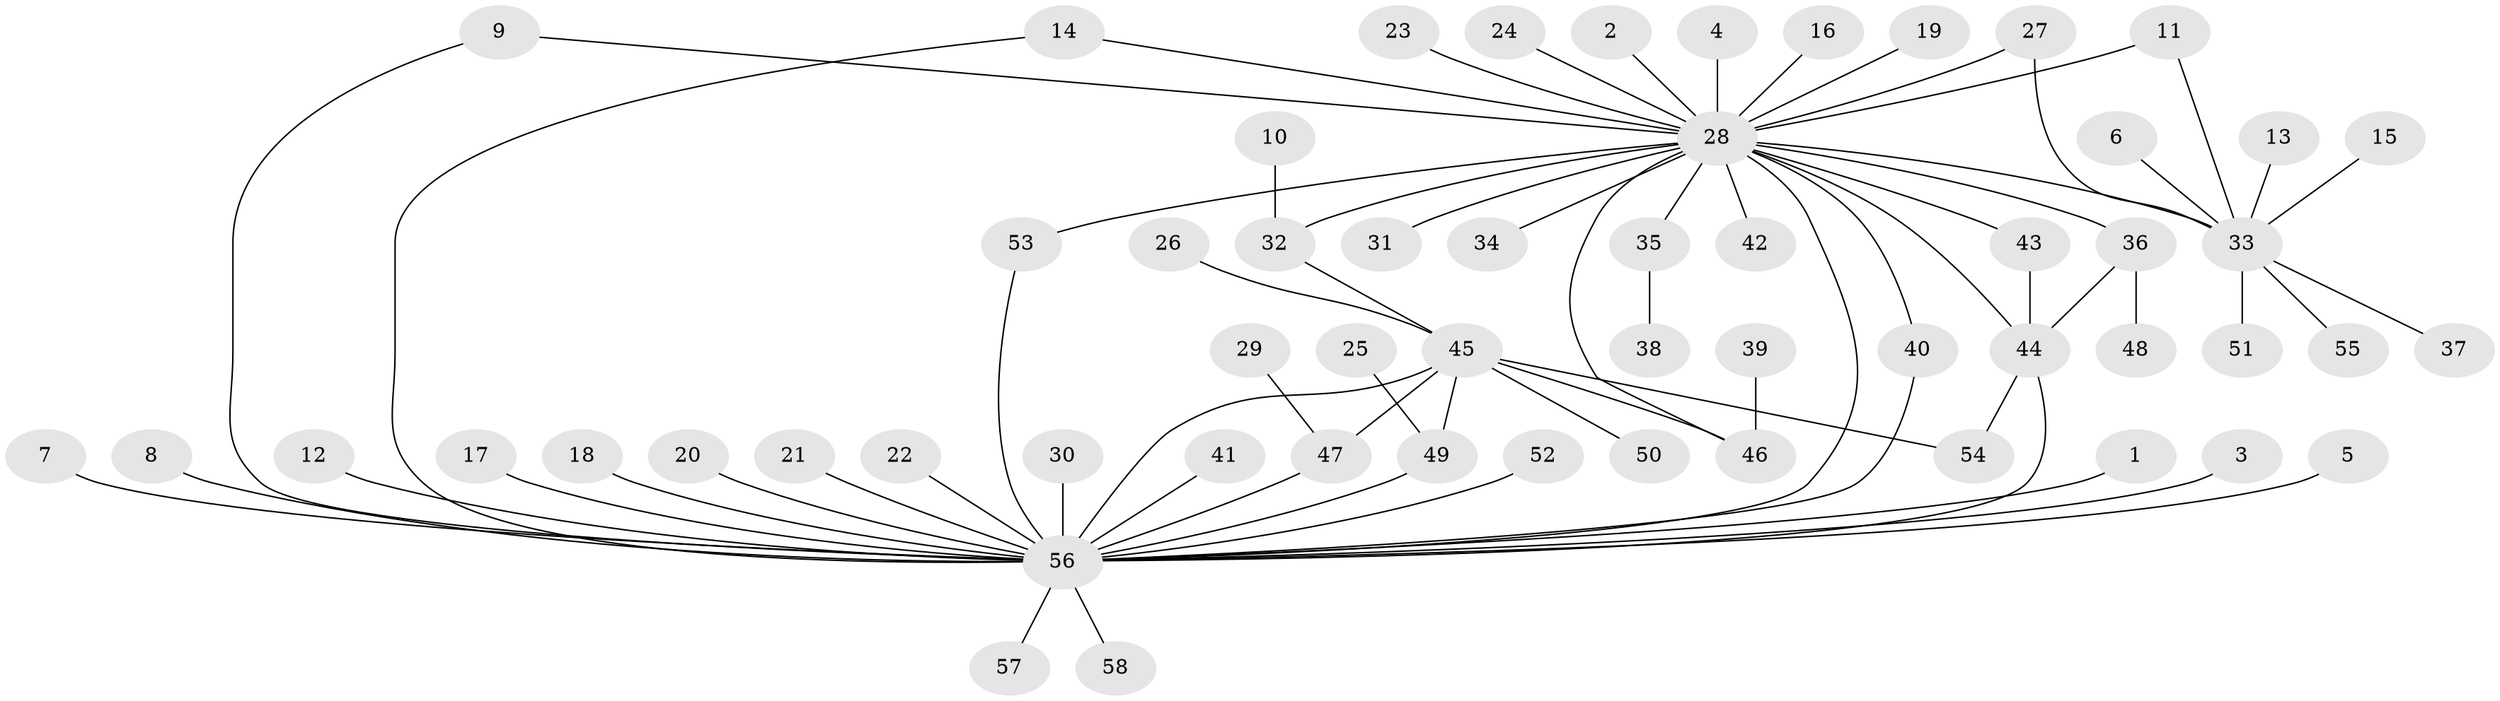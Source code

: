 // original degree distribution, {17: 0.008620689655172414, 12: 0.008620689655172414, 4: 0.034482758620689655, 10: 0.008620689655172414, 20: 0.008620689655172414, 5: 0.034482758620689655, 7: 0.017241379310344827, 2: 0.2413793103448276, 3: 0.0603448275862069, 1: 0.5517241379310345, 6: 0.02586206896551724}
// Generated by graph-tools (version 1.1) at 2025/49/03/09/25 03:49:57]
// undirected, 58 vertices, 71 edges
graph export_dot {
graph [start="1"]
  node [color=gray90,style=filled];
  1;
  2;
  3;
  4;
  5;
  6;
  7;
  8;
  9;
  10;
  11;
  12;
  13;
  14;
  15;
  16;
  17;
  18;
  19;
  20;
  21;
  22;
  23;
  24;
  25;
  26;
  27;
  28;
  29;
  30;
  31;
  32;
  33;
  34;
  35;
  36;
  37;
  38;
  39;
  40;
  41;
  42;
  43;
  44;
  45;
  46;
  47;
  48;
  49;
  50;
  51;
  52;
  53;
  54;
  55;
  56;
  57;
  58;
  1 -- 56 [weight=1.0];
  2 -- 28 [weight=1.0];
  3 -- 56 [weight=1.0];
  4 -- 28 [weight=1.0];
  5 -- 56 [weight=1.0];
  6 -- 33 [weight=1.0];
  7 -- 56 [weight=1.0];
  8 -- 56 [weight=1.0];
  9 -- 28 [weight=1.0];
  9 -- 56 [weight=1.0];
  10 -- 32 [weight=1.0];
  11 -- 28 [weight=1.0];
  11 -- 33 [weight=1.0];
  12 -- 56 [weight=1.0];
  13 -- 33 [weight=1.0];
  14 -- 28 [weight=1.0];
  14 -- 56 [weight=1.0];
  15 -- 33 [weight=1.0];
  16 -- 28 [weight=1.0];
  17 -- 56 [weight=1.0];
  18 -- 56 [weight=1.0];
  19 -- 28 [weight=1.0];
  20 -- 56 [weight=1.0];
  21 -- 56 [weight=1.0];
  22 -- 56 [weight=1.0];
  23 -- 28 [weight=1.0];
  24 -- 28 [weight=1.0];
  25 -- 49 [weight=1.0];
  26 -- 45 [weight=1.0];
  27 -- 28 [weight=1.0];
  27 -- 33 [weight=1.0];
  28 -- 31 [weight=1.0];
  28 -- 32 [weight=1.0];
  28 -- 33 [weight=1.0];
  28 -- 34 [weight=1.0];
  28 -- 35 [weight=1.0];
  28 -- 36 [weight=1.0];
  28 -- 40 [weight=1.0];
  28 -- 42 [weight=1.0];
  28 -- 43 [weight=1.0];
  28 -- 44 [weight=1.0];
  28 -- 46 [weight=1.0];
  28 -- 53 [weight=1.0];
  28 -- 56 [weight=1.0];
  29 -- 47 [weight=1.0];
  30 -- 56 [weight=1.0];
  32 -- 45 [weight=1.0];
  33 -- 37 [weight=1.0];
  33 -- 51 [weight=1.0];
  33 -- 55 [weight=1.0];
  35 -- 38 [weight=1.0];
  36 -- 44 [weight=1.0];
  36 -- 48 [weight=1.0];
  39 -- 46 [weight=1.0];
  40 -- 56 [weight=1.0];
  41 -- 56 [weight=1.0];
  43 -- 44 [weight=1.0];
  44 -- 54 [weight=1.0];
  44 -- 56 [weight=1.0];
  45 -- 46 [weight=1.0];
  45 -- 47 [weight=1.0];
  45 -- 49 [weight=1.0];
  45 -- 50 [weight=1.0];
  45 -- 54 [weight=1.0];
  45 -- 56 [weight=1.0];
  47 -- 56 [weight=1.0];
  49 -- 56 [weight=1.0];
  52 -- 56 [weight=1.0];
  53 -- 56 [weight=1.0];
  56 -- 57 [weight=1.0];
  56 -- 58 [weight=1.0];
}
